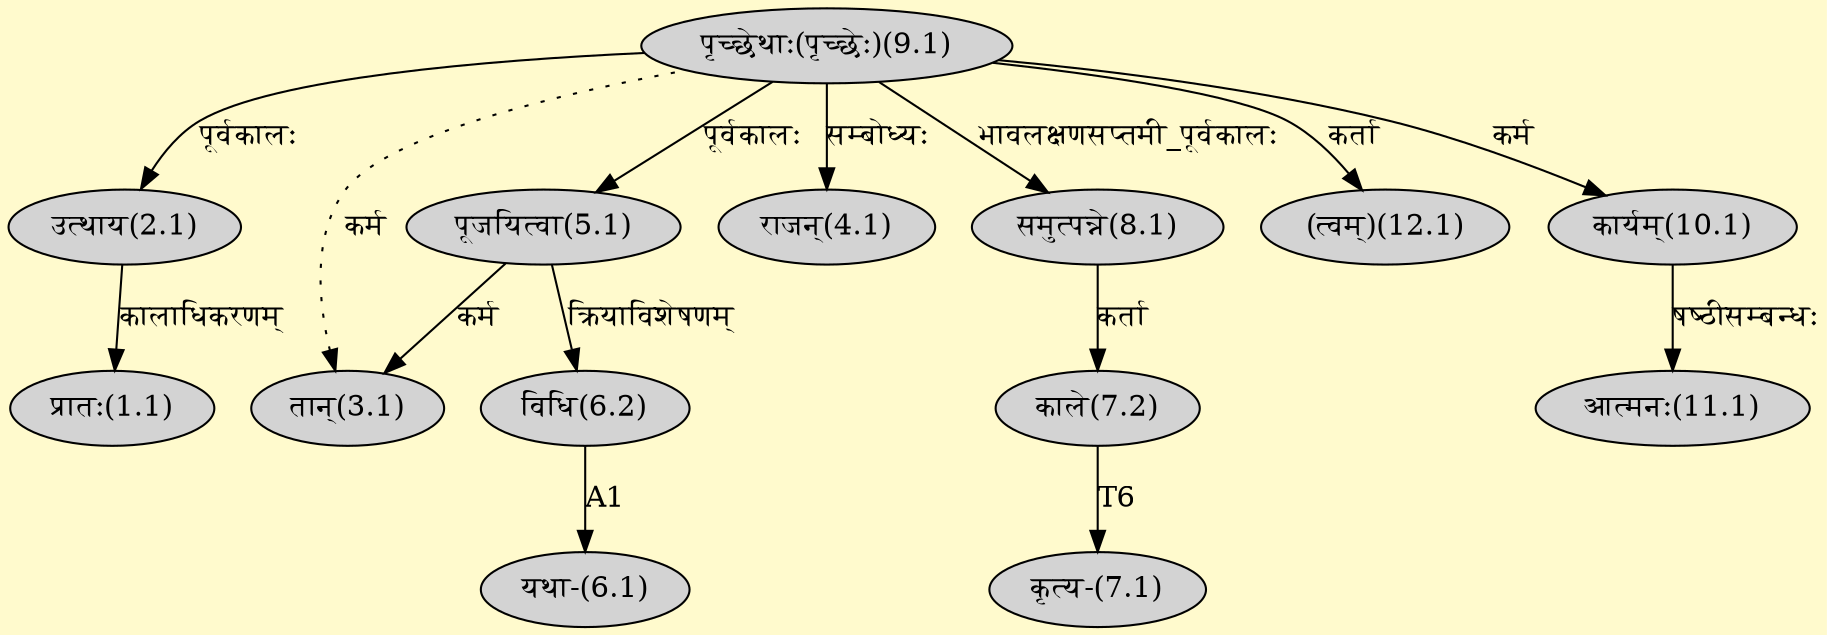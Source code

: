 digraph G{
rankdir=BT;
 compound=true;
 bgcolor="lemonchiffon1";
Node1_1 [style=filled, color="" label = "प्रातः(1.1)"]
Node2_1 [style=filled, color="" label = "उत्थाय(2.1)"]
Node9_1 [style=filled, color="" label = "पृच्छेथाः(पृच्छेः)(9.1)"]
Node3_1 [style=filled, color="" label = "तान्(3.1)"]
Node5_1 [style=filled, color="" label = "पूजयित्वा(5.1)"]
Node4_1 [style=filled, color="" label = "राजन्(4.1)"]
Node6_1 [style=filled, color="" label = "यथा-(6.1)"]
Node6_2 [style=filled, color="" label = "विधि(6.2)"]
Node7_1 [style=filled, color="" label = "कृत्य-(7.1)"]
Node7_2 [style=filled, color="" label = "काले(7.2)"]
Node8_1 [style=filled, color="" label = "समुत्पन्ने(8.1)"]
Node12_1 [style=filled, color="" label = "(त्वम्)(12.1)"]
Node [style=filled, color="" label = "()"]
Node10_1 [style=filled, color="" label = "कार्यम्(10.1)"]
Node11_1 [style=filled, color="" label = "आत्मनः(11.1)"]
/* Start of Relations section */

Node1_1 -> Node2_1 [  label="कालाधिकरणम्"  dir="back" ]
Node2_1 -> Node9_1 [  label="पूर्वकालः"  dir="back" ]
Node3_1 -> Node5_1 [  label="कर्म"  dir="back" ]
Node3_1 -> Node9_1 [ style=dotted label="कर्म"  dir="back" ]
Node4_1 -> Node9_1 [  label="सम्बोध्यः"  dir="back" ]
Node5_1 -> Node9_1 [  label="पूर्वकालः"  dir="back" ]
Node6_1 -> Node6_2 [  label="A1"  dir="back" ]
Node6_2 -> Node5_1 [  label="क्रियाविशेषणम्"  dir="back" ]
Node7_1 -> Node7_2 [  label="T6"  dir="back" ]
Node7_2 -> Node8_1 [  label="कर्ता"  dir="back" ]
Node8_1 -> Node9_1 [  label="भावलक्षणसप्तमी_पूर्वकालः"  dir="back" ]
Node10_1 -> Node9_1 [  label="कर्म"  dir="back" ]
Node11_1 -> Node10_1 [  label="षष्ठीसम्बन्धः"  dir="back" ]
Node12_1 -> Node9_1 [  label="कर्ता"  dir="back" ]
}
